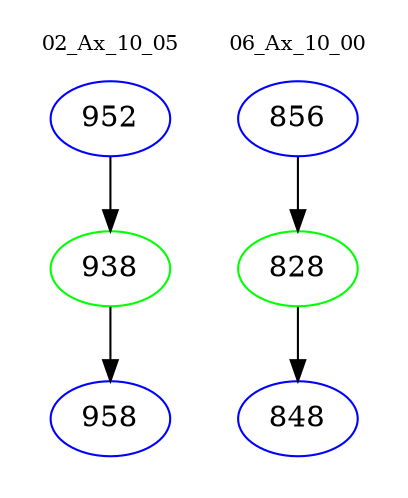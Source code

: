 digraph{
subgraph cluster_0 {
color = white
label = "02_Ax_10_05";
fontsize=10;
T0_952 [label="952", color="blue"]
T0_952 -> T0_938 [color="black"]
T0_938 [label="938", color="green"]
T0_938 -> T0_958 [color="black"]
T0_958 [label="958", color="blue"]
}
subgraph cluster_1 {
color = white
label = "06_Ax_10_00";
fontsize=10;
T1_856 [label="856", color="blue"]
T1_856 -> T1_828 [color="black"]
T1_828 [label="828", color="green"]
T1_828 -> T1_848 [color="black"]
T1_848 [label="848", color="blue"]
}
}
